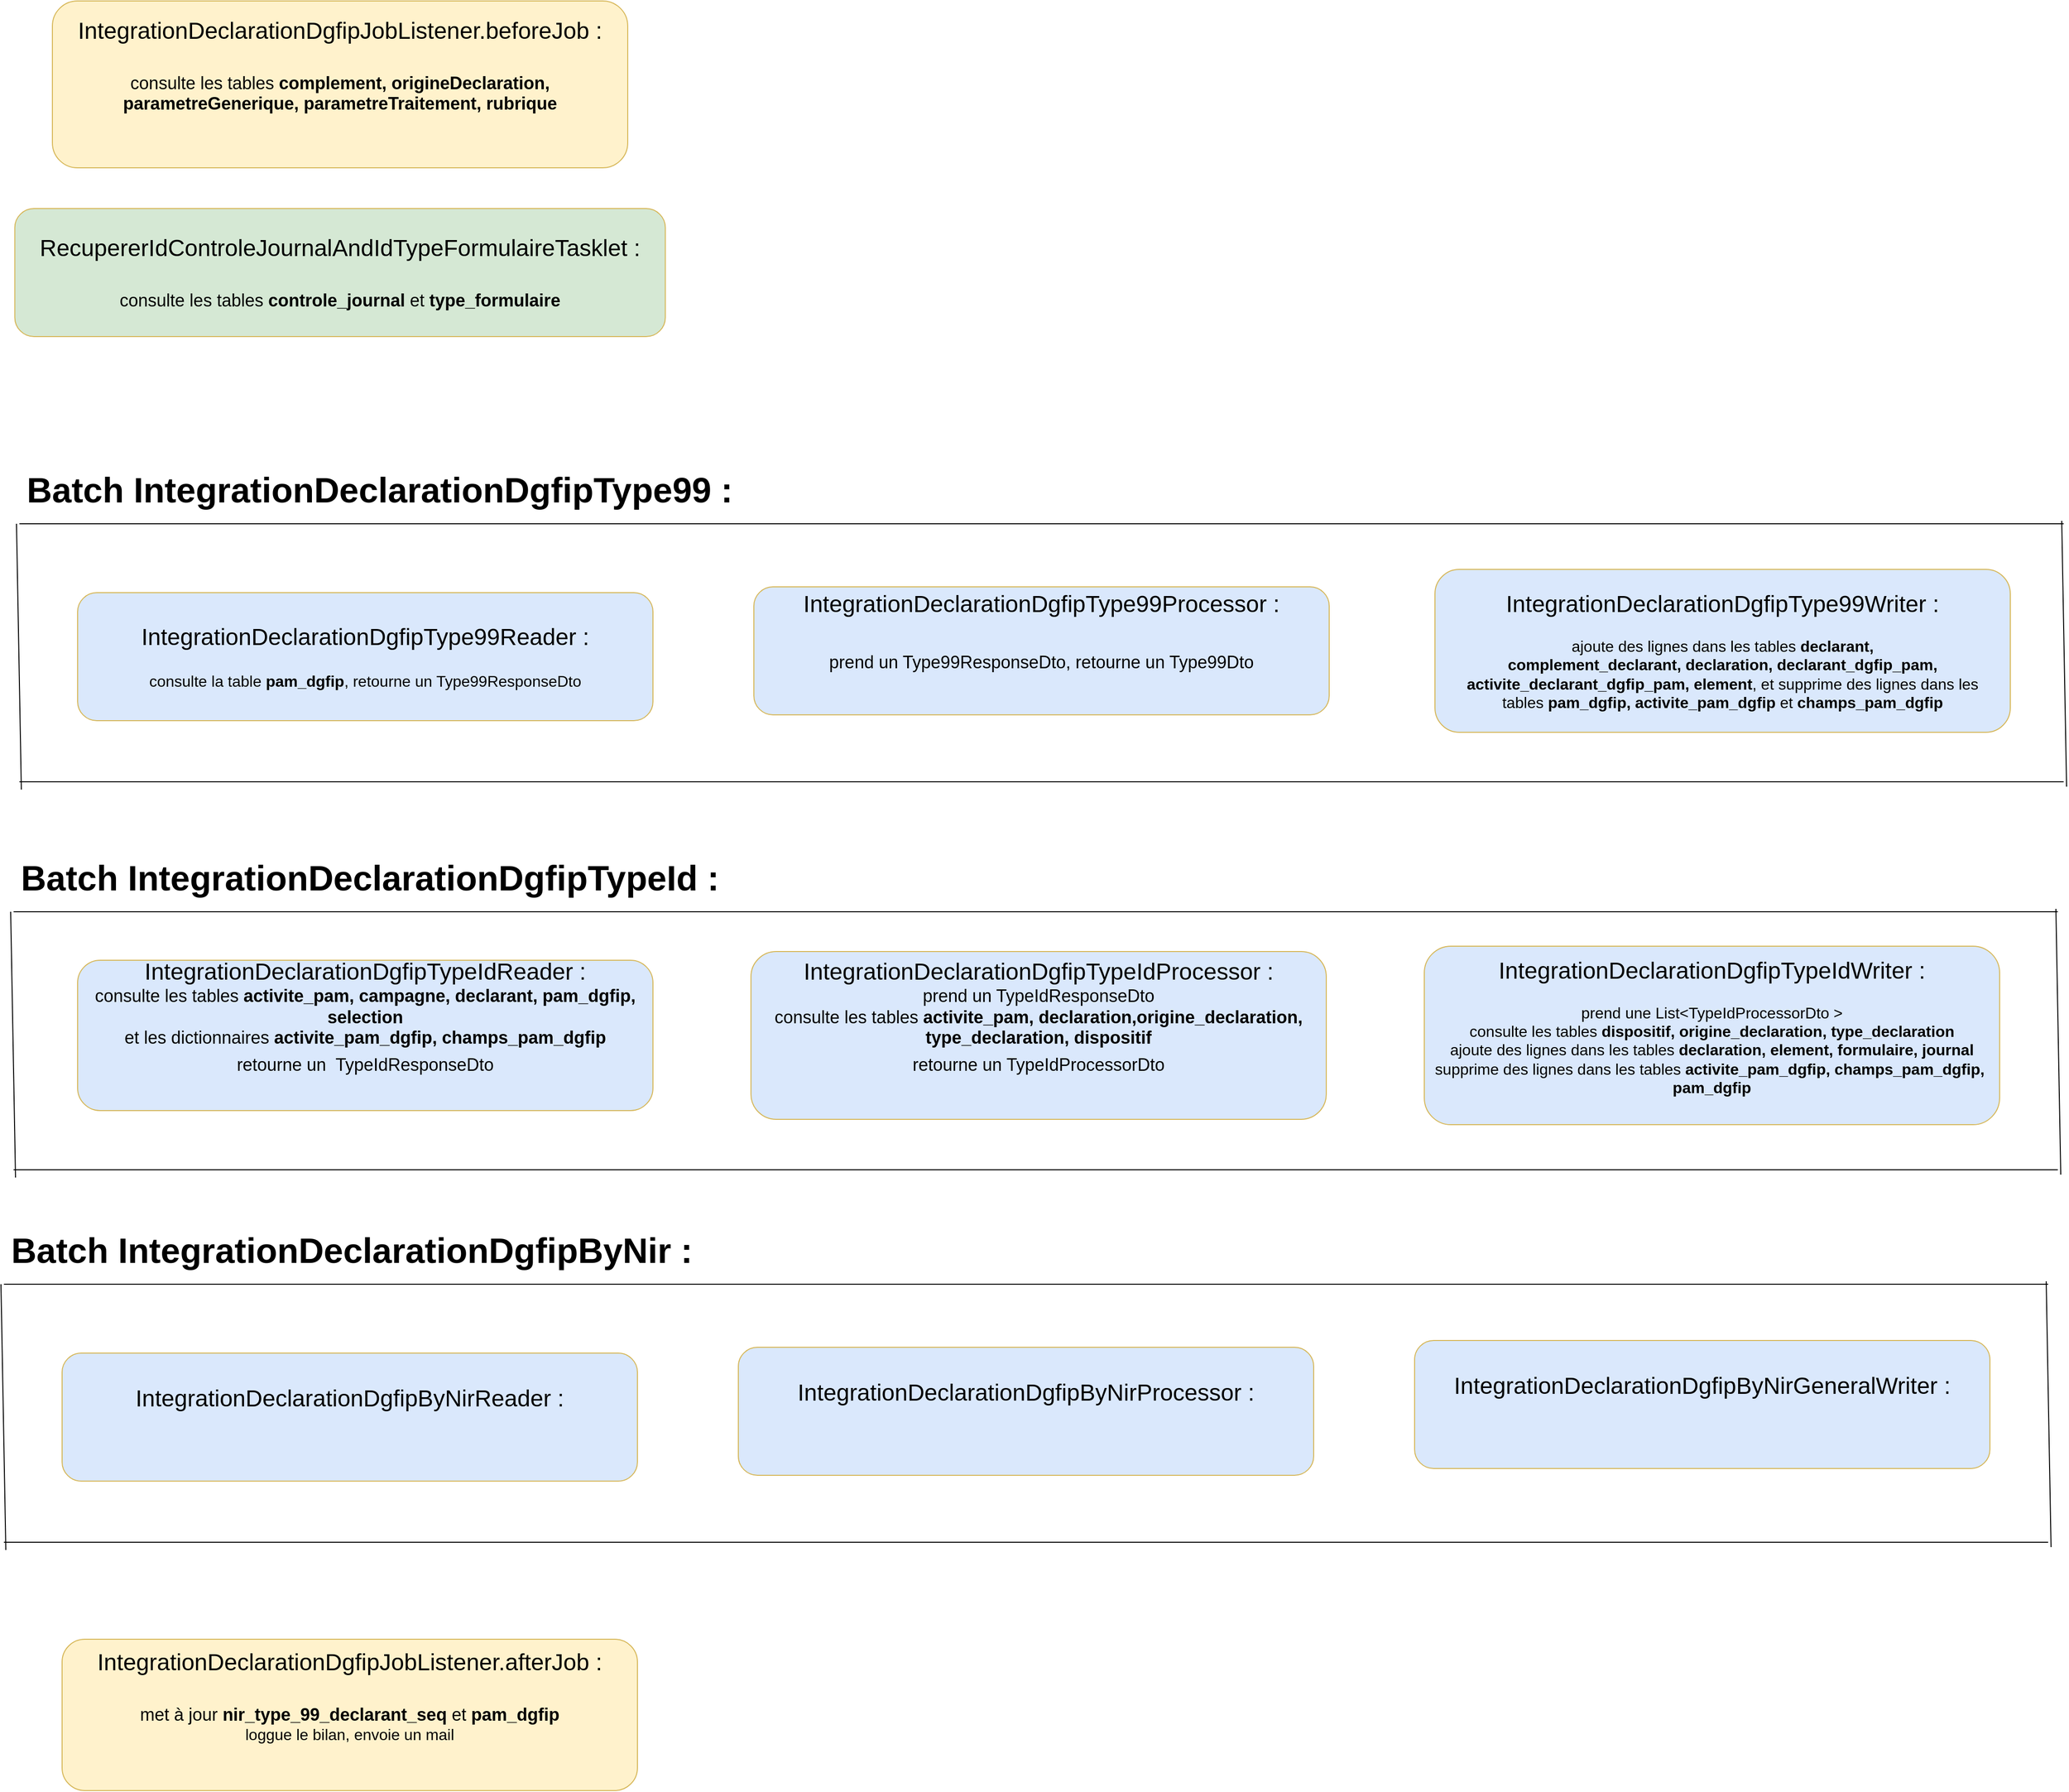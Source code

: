 <mxfile version="24.0.2" type="github">
  <diagram id="C5RBs43oDa-KdzZeNtuy" name="Page-1">
    <mxGraphModel dx="2120" dy="1955" grid="0" gridSize="10" guides="1" tooltips="1" connect="1" arrows="1" fold="1" page="0" pageScale="1" pageWidth="827" pageHeight="1169" math="0" shadow="0">
      <root>
        <mxCell id="WIyWlLk6GJQsqaUBKTNV-0" />
        <mxCell id="WIyWlLk6GJQsqaUBKTNV-1" parent="WIyWlLk6GJQsqaUBKTNV-0" />
        <mxCell id="Z0-859JoU0TvKjbYaFMb-17" value="&lt;div&gt;&lt;font style=&quot;font-size: 24px;&quot;&gt;IntegrationDeclarationDgfipJobListener.beforeJob :&lt;/font&gt;&lt;/div&gt;&lt;div&gt;&lt;font style=&quot;font-size: 24px;&quot;&gt;&lt;br&gt;&lt;/font&gt;&lt;/div&gt;&lt;div&gt;&lt;font style=&quot;font-size: 18px;&quot;&gt;&lt;span style=&quot;line-height: 115%; font-family: &amp;quot;Arial&amp;quot;, sans-serif;&quot;&gt;consulte les tables &lt;b&gt;complement, origineDeclaration,&lt;br/&gt;parametreGenerique, parametreTraitement, rubrique&lt;/b&gt; &lt;/span&gt;&lt;/font&gt;&lt;/div&gt;&lt;div&gt;&lt;font size=&quot;3&quot;&gt;&lt;br&gt;&lt;/font&gt;&lt;/div&gt;&lt;div&gt;&lt;font size=&quot;3&quot;&gt;&lt;br&gt;&lt;/font&gt;&lt;/div&gt;" style="rounded=1;whiteSpace=wrap;html=1;fontSize=12;glass=0;strokeWidth=1;shadow=0;fillColor=#fff2cc;strokeColor=#d6b656;" parent="WIyWlLk6GJQsqaUBKTNV-1" vertex="1">
          <mxGeometry x="-116" y="-1132" width="593" height="172" as="geometry" />
        </mxCell>
        <mxCell id="fWSNl2cbkjF6wr-oGvCW-2" value="&lt;div&gt;&lt;font style=&quot;font-size: 24px;&quot;&gt;RecupererIdControleJournalAndIdTypeFormulaireTasklet :&lt;/font&gt;&lt;/div&gt;&lt;div&gt;&lt;font style=&quot;font-size: 24px;&quot;&gt;&lt;br&gt;&lt;/font&gt;&lt;/div&gt;&lt;div&gt;&lt;font style=&quot;font-size: 18px;&quot;&gt;&lt;span style=&quot;line-height: 115%; font-family: &amp;quot;Arial&amp;quot;, sans-serif;&quot;&gt;consulte les tables &lt;b&gt;controle_journal&lt;/b&gt; et &lt;b&gt;type_formulaire&lt;/b&gt;&lt;/span&gt;&lt;/font&gt;&lt;span style=&quot;font-size:10.0pt;mso-bidi-font-size:11.0pt;&lt;br/&gt;line-height:115%;font-family:&amp;quot;Arial&amp;quot;,sans-serif;mso-fareast-font-family:Calibri;&lt;br/&gt;mso-bidi-font-family:Calibri;mso-ansi-language:FR;mso-fareast-language:EN-US;&lt;br/&gt;mso-bidi-language:AR-SA&quot;&gt;&lt;br&gt;&lt;/span&gt;&lt;/div&gt;" style="rounded=1;whiteSpace=wrap;html=1;fontSize=12;glass=0;strokeWidth=1;shadow=0;fillColor=#d5e8d4;strokeColor=#d6b656;" vertex="1" parent="WIyWlLk6GJQsqaUBKTNV-1">
          <mxGeometry x="-154.75" y="-918" width="670.5" height="132" as="geometry" />
        </mxCell>
        <mxCell id="fWSNl2cbkjF6wr-oGvCW-3" value="&lt;div&gt;&lt;font style=&quot;font-size: 24px;&quot;&gt;IntegrationDeclarationDgfipType99Reader :&lt;br&gt;&lt;/font&gt;&lt;/div&gt;&lt;div&gt;&lt;font style=&quot;font-size: 18px;&quot;&gt;&lt;br&gt;&lt;/font&gt;&lt;/div&gt;&lt;div&gt;&lt;font size=&quot;3&quot;&gt;consulte la table &lt;b&gt;pam_dgfip&lt;/b&gt;, retourne un Type99ResponseDto&lt;br&gt;&lt;/font&gt;&lt;/div&gt;" style="rounded=1;whiteSpace=wrap;html=1;fontSize=12;glass=0;strokeWidth=1;shadow=0;fillColor=#dae8fc;strokeColor=#d6b656;" vertex="1" parent="WIyWlLk6GJQsqaUBKTNV-1">
          <mxGeometry x="-90" y="-522" width="593" height="132" as="geometry" />
        </mxCell>
        <mxCell id="fWSNl2cbkjF6wr-oGvCW-4" value="&lt;div&gt;&lt;font style=&quot;font-size: 24px;&quot;&gt;IntegrationDeclarationDgfipType99Processor :&lt;/font&gt;&lt;/div&gt;&lt;div&gt;&lt;font style=&quot;font-size: 24px;&quot;&gt;&lt;br&gt;&lt;/font&gt;&lt;/div&gt;&lt;div&gt;&lt;font style=&quot;font-size: 18px;&quot;&gt;prend un Type99ResponseDto, retourne un Type99Dto&lt;/font&gt;&lt;font style=&quot;font-size: 24px;&quot;&gt; &lt;br&gt;&lt;/font&gt;&lt;/div&gt;&lt;div&gt;&lt;font size=&quot;3&quot;&gt;&lt;br&gt;&lt;/font&gt;&lt;/div&gt;&lt;div&gt;&lt;font size=&quot;3&quot;&gt;&lt;br&gt;&lt;/font&gt;&lt;/div&gt;" style="rounded=1;whiteSpace=wrap;html=1;fontSize=12;glass=0;strokeWidth=1;shadow=0;fillColor=#dae8fc;strokeColor=#d6b656;" vertex="1" parent="WIyWlLk6GJQsqaUBKTNV-1">
          <mxGeometry x="607" y="-528" width="593" height="132" as="geometry" />
        </mxCell>
        <mxCell id="fWSNl2cbkjF6wr-oGvCW-5" value="&lt;div&gt;&lt;font style=&quot;font-size: 24px;&quot;&gt;IntegrationDeclarationDgfipType99Writer :&lt;br&gt;&lt;/font&gt;&lt;/div&gt;&lt;div&gt;&lt;font size=&quot;3&quot;&gt;&lt;br&gt;&lt;/font&gt;&lt;/div&gt;&lt;font size=&quot;3&quot;&gt;&lt;span style=&quot;font-family: &amp;quot;Arial&amp;quot;, sans-serif;&quot;&gt;ajoute des lignes dans les tables &lt;b&gt;declarant,&lt;br&gt;complement_declarant, declaration, declarant_dgfip_pam,&lt;br&gt;activite_declarant_dgfip_pam, element&lt;/b&gt;, et supprime des lignes dans les&lt;br&gt;tables &lt;b&gt;pam_dgfip, activite_pam_dgfip&lt;/b&gt; et &lt;b&gt;champs_pam_dgfip&lt;/b&gt;&lt;/span&gt;&lt;/font&gt;" style="rounded=1;whiteSpace=wrap;html=1;fontSize=12;glass=0;strokeWidth=1;shadow=0;fillColor=#dae8fc;strokeColor=#d6b656;" vertex="1" parent="WIyWlLk6GJQsqaUBKTNV-1">
          <mxGeometry x="1309" y="-546" width="593" height="168" as="geometry" />
        </mxCell>
        <mxCell id="fWSNl2cbkjF6wr-oGvCW-6" value="" style="endArrow=none;html=1;rounded=0;" edge="1" parent="WIyWlLk6GJQsqaUBKTNV-1">
          <mxGeometry width="50" height="50" relative="1" as="geometry">
            <mxPoint x="-150" y="-593" as="sourcePoint" />
            <mxPoint x="1957" y="-593" as="targetPoint" />
          </mxGeometry>
        </mxCell>
        <mxCell id="fWSNl2cbkjF6wr-oGvCW-7" value="" style="endArrow=none;html=1;rounded=0;" edge="1" parent="WIyWlLk6GJQsqaUBKTNV-1">
          <mxGeometry width="50" height="50" relative="1" as="geometry">
            <mxPoint x="-150" y="-327" as="sourcePoint" />
            <mxPoint x="1957" y="-327" as="targetPoint" />
          </mxGeometry>
        </mxCell>
        <mxCell id="fWSNl2cbkjF6wr-oGvCW-8" value="" style="endArrow=none;html=1;rounded=0;" edge="1" parent="WIyWlLk6GJQsqaUBKTNV-1">
          <mxGeometry width="50" height="50" relative="1" as="geometry">
            <mxPoint x="1960" y="-322" as="sourcePoint" />
            <mxPoint x="1955" y="-596" as="targetPoint" />
          </mxGeometry>
        </mxCell>
        <mxCell id="fWSNl2cbkjF6wr-oGvCW-9" value="" style="endArrow=none;html=1;rounded=0;" edge="1" parent="WIyWlLk6GJQsqaUBKTNV-1">
          <mxGeometry width="50" height="50" relative="1" as="geometry">
            <mxPoint x="-148" y="-319" as="sourcePoint" />
            <mxPoint x="-153" y="-593" as="targetPoint" />
          </mxGeometry>
        </mxCell>
        <mxCell id="fWSNl2cbkjF6wr-oGvCW-11" value="&lt;font style=&quot;font-size: 24px;&quot;&gt;&amp;nbsp;&lt;/font&gt;&lt;div&gt;&lt;font style=&quot;font-size: 24px;&quot;&gt;&amp;nbsp;&lt;/font&gt;&lt;font style=&quot;font-size: 36px;&quot;&gt;&lt;b&gt;Batch IntegrationDeclarationDgfipType99 :&lt;br&gt;&lt;/b&gt;&lt;/font&gt;&lt;/div&gt;&lt;div&gt;&lt;font size=&quot;3&quot;&gt;&lt;b&gt;&lt;br&gt;&lt;/b&gt;&lt;/font&gt;&lt;/div&gt;&lt;div&gt;&lt;font size=&quot;3&quot;&gt;&lt;br&gt;&lt;/font&gt;&lt;/div&gt;" style="text;whiteSpace=wrap;html=1;" vertex="1" parent="WIyWlLk6GJQsqaUBKTNV-1">
          <mxGeometry x="-151" y="-685" width="882" height="89" as="geometry" />
        </mxCell>
        <mxCell id="fWSNl2cbkjF6wr-oGvCW-21" value="&lt;div&gt;&lt;font style=&quot;font-size: 24px;&quot;&gt;IntegrationDeclarationDgfipTypeIdReader :&lt;/font&gt;&lt;/div&gt;&lt;div&gt;&lt;font style=&quot;font-size: 18px;&quot;&gt;consulte les tables &lt;b&gt;activite_pam, campagne, declarant, pam_dgfip, selection&lt;/b&gt;&lt;br&gt;et les dictionnaires &lt;b&gt;activite_pam_dgfip, champs_pam_dgfip&lt;/b&gt; &lt;br&gt;retourne un&amp;nbsp; TypeIdResponseDto&lt;/font&gt;&lt;font style=&quot;font-size: 24px;&quot;&gt; &lt;br&gt;&lt;/font&gt;&lt;/div&gt;&lt;div&gt;&lt;font size=&quot;3&quot;&gt;&lt;br&gt;&lt;/font&gt;&lt;/div&gt;&lt;div&gt;&lt;font size=&quot;3&quot;&gt;&lt;br&gt;&lt;/font&gt;&lt;/div&gt;" style="rounded=1;whiteSpace=wrap;html=1;fontSize=12;glass=0;strokeWidth=1;shadow=0;fillColor=#dae8fc;strokeColor=#d6b656;" vertex="1" parent="WIyWlLk6GJQsqaUBKTNV-1">
          <mxGeometry x="-90" y="-143" width="593" height="155" as="geometry" />
        </mxCell>
        <mxCell id="fWSNl2cbkjF6wr-oGvCW-22" value="&lt;div&gt;&lt;font style=&quot;font-size: 24px;&quot;&gt;IntegrationDeclarationDgfipTypeIdProcessor :&lt;/font&gt;&lt;/div&gt;&lt;div&gt;&lt;font style=&quot;font-size: 18px;&quot;&gt;prend un TypeIdResponseDto&lt;br&gt;consulte les tables &lt;b&gt;activite_pam, declaration,origine_declaration, &lt;br&gt;type_declaration, dispositif&lt;/b&gt;&lt;br&gt;retourne un TypeIdProcessorDto&lt;/font&gt;&lt;font style=&quot;font-size: 24px;&quot;&gt; &lt;br&gt;&lt;/font&gt;&lt;/div&gt;&lt;div&gt;&lt;font size=&quot;3&quot;&gt;&lt;br&gt;&lt;/font&gt;&lt;/div&gt;&lt;div&gt;&lt;font size=&quot;3&quot;&gt;&lt;br&gt;&lt;/font&gt;&lt;/div&gt;" style="rounded=1;whiteSpace=wrap;html=1;fontSize=12;glass=0;strokeWidth=1;shadow=0;fillColor=#dae8fc;strokeColor=#d6b656;" vertex="1" parent="WIyWlLk6GJQsqaUBKTNV-1">
          <mxGeometry x="604" y="-152" width="593" height="173" as="geometry" />
        </mxCell>
        <mxCell id="fWSNl2cbkjF6wr-oGvCW-23" value="&lt;div&gt;&lt;font style=&quot;font-size: 24px;&quot;&gt;IntegrationDeclarationDgfipTypeIdWriter :&lt;br&gt;&lt;/font&gt;&lt;/div&gt;&lt;div&gt;&lt;font size=&quot;3&quot;&gt;&lt;br&gt;&lt;/font&gt;&lt;/div&gt;&lt;div&gt;&lt;font size=&quot;3&quot;&gt;prend une List&amp;lt;TypeIdProcessorDto &amp;gt; &lt;br&gt;consulte les tables &lt;b&gt;dispositif, origine_declaration, type_declaration&lt;/b&gt; &lt;br&gt;ajoute des lignes dans les tables &lt;b&gt;declaration, element, formulaire, journal&lt;/b&gt;&lt;br&gt;supprime des lignes dans les tables &lt;b&gt;activite_pam_dgfip, champs_pam_dgfip,&amp;nbsp; pam_dgfip&lt;/b&gt;&lt;br&gt;&lt;br&gt;&lt;/font&gt;&lt;/div&gt;" style="rounded=1;whiteSpace=wrap;html=1;fontSize=12;glass=0;strokeWidth=1;shadow=0;fillColor=#dae8fc;strokeColor=#d6b656;" vertex="1" parent="WIyWlLk6GJQsqaUBKTNV-1">
          <mxGeometry x="1298" y="-157.5" width="593" height="184" as="geometry" />
        </mxCell>
        <mxCell id="fWSNl2cbkjF6wr-oGvCW-24" value="" style="endArrow=none;html=1;rounded=0;" edge="1" parent="WIyWlLk6GJQsqaUBKTNV-1">
          <mxGeometry width="50" height="50" relative="1" as="geometry">
            <mxPoint x="-156" y="-193" as="sourcePoint" />
            <mxPoint x="1951" y="-193" as="targetPoint" />
          </mxGeometry>
        </mxCell>
        <mxCell id="fWSNl2cbkjF6wr-oGvCW-25" value="" style="endArrow=none;html=1;rounded=0;" edge="1" parent="WIyWlLk6GJQsqaUBKTNV-1">
          <mxGeometry width="50" height="50" relative="1" as="geometry">
            <mxPoint x="-156" y="73" as="sourcePoint" />
            <mxPoint x="1951" y="73" as="targetPoint" />
          </mxGeometry>
        </mxCell>
        <mxCell id="fWSNl2cbkjF6wr-oGvCW-26" value="" style="endArrow=none;html=1;rounded=0;" edge="1" parent="WIyWlLk6GJQsqaUBKTNV-1">
          <mxGeometry width="50" height="50" relative="1" as="geometry">
            <mxPoint x="1954" y="78" as="sourcePoint" />
            <mxPoint x="1949" y="-196" as="targetPoint" />
          </mxGeometry>
        </mxCell>
        <mxCell id="fWSNl2cbkjF6wr-oGvCW-27" value="" style="endArrow=none;html=1;rounded=0;" edge="1" parent="WIyWlLk6GJQsqaUBKTNV-1">
          <mxGeometry width="50" height="50" relative="1" as="geometry">
            <mxPoint x="-154" y="81" as="sourcePoint" />
            <mxPoint x="-159" y="-193" as="targetPoint" />
          </mxGeometry>
        </mxCell>
        <mxCell id="fWSNl2cbkjF6wr-oGvCW-28" value="&lt;font style=&quot;font-size: 24px;&quot;&gt;&amp;nbsp;&lt;/font&gt;&lt;div&gt;&lt;font style=&quot;font-size: 24px;&quot;&gt;&amp;nbsp;&lt;/font&gt;&lt;font style=&quot;font-size: 36px;&quot;&gt;&lt;b&gt;Batch IntegrationDeclarationDgfipTypeId :&lt;br&gt;&lt;/b&gt;&lt;/font&gt;&lt;/div&gt;&lt;div&gt;&lt;font size=&quot;3&quot;&gt;&lt;b&gt;&lt;br&gt;&lt;/b&gt;&lt;/font&gt;&lt;/div&gt;&lt;div&gt;&lt;font size=&quot;3&quot;&gt;&lt;br&gt;&lt;/font&gt;&lt;/div&gt;" style="text;whiteSpace=wrap;html=1;" vertex="1" parent="WIyWlLk6GJQsqaUBKTNV-1">
          <mxGeometry x="-157" y="-285" width="882" height="89" as="geometry" />
        </mxCell>
        <mxCell id="fWSNl2cbkjF6wr-oGvCW-29" value="&lt;div&gt;&lt;font style=&quot;font-size: 24px;&quot;&gt;IntegrationDeclarationDgfipByNirReader :&lt;br&gt;&lt;/font&gt;&lt;/div&gt;&lt;div&gt;&lt;font size=&quot;3&quot;&gt;&lt;br&gt;&lt;/font&gt;&lt;/div&gt;&lt;div&gt;&lt;font size=&quot;3&quot;&gt;&lt;br&gt;&lt;/font&gt;&lt;/div&gt;" style="rounded=1;whiteSpace=wrap;html=1;fontSize=12;glass=0;strokeWidth=1;shadow=0;fillColor=#dae8fc;strokeColor=#d6b656;" vertex="1" parent="WIyWlLk6GJQsqaUBKTNV-1">
          <mxGeometry x="-106" y="262" width="593" height="132" as="geometry" />
        </mxCell>
        <mxCell id="fWSNl2cbkjF6wr-oGvCW-30" value="&lt;div&gt;&lt;font style=&quot;font-size: 24px;&quot;&gt;IntegrationDeclarationDgfipByNirProcessor :&lt;br&gt;&lt;/font&gt;&lt;/div&gt;&lt;div&gt;&lt;font size=&quot;3&quot;&gt;&lt;br&gt;&lt;/font&gt;&lt;/div&gt;&lt;div&gt;&lt;font size=&quot;3&quot;&gt;&lt;br&gt;&lt;/font&gt;&lt;/div&gt;" style="rounded=1;whiteSpace=wrap;html=1;fontSize=12;glass=0;strokeWidth=1;shadow=0;fillColor=#dae8fc;strokeColor=#d6b656;" vertex="1" parent="WIyWlLk6GJQsqaUBKTNV-1">
          <mxGeometry x="591" y="256" width="593" height="132" as="geometry" />
        </mxCell>
        <mxCell id="fWSNl2cbkjF6wr-oGvCW-31" value="&lt;div&gt;&lt;font style=&quot;font-size: 24px;&quot;&gt;IntegrationDeclarationDgfipByNirGeneralWriter :&lt;br&gt;&lt;/font&gt;&lt;/div&gt;&lt;div&gt;&lt;font size=&quot;3&quot;&gt;&lt;br&gt;&lt;/font&gt;&lt;/div&gt;&lt;div&gt;&lt;font size=&quot;3&quot;&gt;&lt;br&gt;&lt;/font&gt;&lt;/div&gt;" style="rounded=1;whiteSpace=wrap;html=1;fontSize=12;glass=0;strokeWidth=1;shadow=0;fillColor=#dae8fc;strokeColor=#d6b656;" vertex="1" parent="WIyWlLk6GJQsqaUBKTNV-1">
          <mxGeometry x="1288" y="249" width="593" height="132" as="geometry" />
        </mxCell>
        <mxCell id="fWSNl2cbkjF6wr-oGvCW-32" value="" style="endArrow=none;html=1;rounded=0;" edge="1" parent="WIyWlLk6GJQsqaUBKTNV-1">
          <mxGeometry width="50" height="50" relative="1" as="geometry">
            <mxPoint x="-166" y="191" as="sourcePoint" />
            <mxPoint x="1941" y="191" as="targetPoint" />
          </mxGeometry>
        </mxCell>
        <mxCell id="fWSNl2cbkjF6wr-oGvCW-33" value="" style="endArrow=none;html=1;rounded=0;" edge="1" parent="WIyWlLk6GJQsqaUBKTNV-1">
          <mxGeometry width="50" height="50" relative="1" as="geometry">
            <mxPoint x="-166" y="457" as="sourcePoint" />
            <mxPoint x="1941" y="457" as="targetPoint" />
          </mxGeometry>
        </mxCell>
        <mxCell id="fWSNl2cbkjF6wr-oGvCW-34" value="" style="endArrow=none;html=1;rounded=0;" edge="1" parent="WIyWlLk6GJQsqaUBKTNV-1">
          <mxGeometry width="50" height="50" relative="1" as="geometry">
            <mxPoint x="1944" y="462" as="sourcePoint" />
            <mxPoint x="1939" y="188" as="targetPoint" />
          </mxGeometry>
        </mxCell>
        <mxCell id="fWSNl2cbkjF6wr-oGvCW-35" value="" style="endArrow=none;html=1;rounded=0;" edge="1" parent="WIyWlLk6GJQsqaUBKTNV-1">
          <mxGeometry width="50" height="50" relative="1" as="geometry">
            <mxPoint x="-164" y="465" as="sourcePoint" />
            <mxPoint x="-169" y="191" as="targetPoint" />
          </mxGeometry>
        </mxCell>
        <mxCell id="fWSNl2cbkjF6wr-oGvCW-36" value="&lt;font style=&quot;font-size: 24px;&quot;&gt;&amp;nbsp;&lt;/font&gt;&lt;div&gt;&lt;font style=&quot;font-size: 24px;&quot;&gt;&amp;nbsp;&lt;/font&gt;&lt;font style=&quot;font-size: 36px;&quot;&gt;&lt;b&gt;Batch IntegrationDeclarationDgfipByNir :&lt;br&gt;&lt;/b&gt;&lt;/font&gt;&lt;/div&gt;&lt;div&gt;&lt;font size=&quot;3&quot;&gt;&lt;b&gt;&lt;br&gt;&lt;/b&gt;&lt;/font&gt;&lt;/div&gt;&lt;div&gt;&lt;font size=&quot;3&quot;&gt;&lt;br&gt;&lt;/font&gt;&lt;/div&gt;" style="text;whiteSpace=wrap;html=1;" vertex="1" parent="WIyWlLk6GJQsqaUBKTNV-1">
          <mxGeometry x="-167" y="99" width="882" height="89" as="geometry" />
        </mxCell>
        <mxCell id="fWSNl2cbkjF6wr-oGvCW-37" value="&lt;div&gt;&lt;font style=&quot;font-size: 24px;&quot;&gt;IntegrationDeclarationDgfipJobListener.afterJob :&lt;/font&gt;&lt;/div&gt;&lt;div&gt;&lt;font style=&quot;font-size: 24px;&quot;&gt;&lt;br&gt;&lt;/font&gt;&lt;/div&gt;&lt;div&gt;&lt;font style=&quot;font-size: 18px;&quot;&gt;met à jour &lt;b&gt;nir_type_99_declarant_seq&lt;/b&gt; et &lt;b&gt;pam_dgfip&lt;/b&gt; &lt;br&gt;&lt;/font&gt;&lt;/div&gt;&lt;div&gt;&lt;font size=&quot;3&quot;&gt;loggue le bilan, envoie un mail&lt;br&gt;&lt;/font&gt;&lt;/div&gt;&lt;div&gt;&lt;font size=&quot;3&quot;&gt;&lt;br&gt;&lt;/font&gt;&lt;/div&gt;&lt;div&gt;&lt;font size=&quot;3&quot;&gt;&lt;br&gt;&lt;/font&gt;&lt;/div&gt;" style="rounded=1;whiteSpace=wrap;html=1;fontSize=12;glass=0;strokeWidth=1;shadow=0;fillColor=#fff2cc;strokeColor=#d6b656;" vertex="1" parent="WIyWlLk6GJQsqaUBKTNV-1">
          <mxGeometry x="-106" y="557" width="593" height="156" as="geometry" />
        </mxCell>
      </root>
    </mxGraphModel>
  </diagram>
</mxfile>
